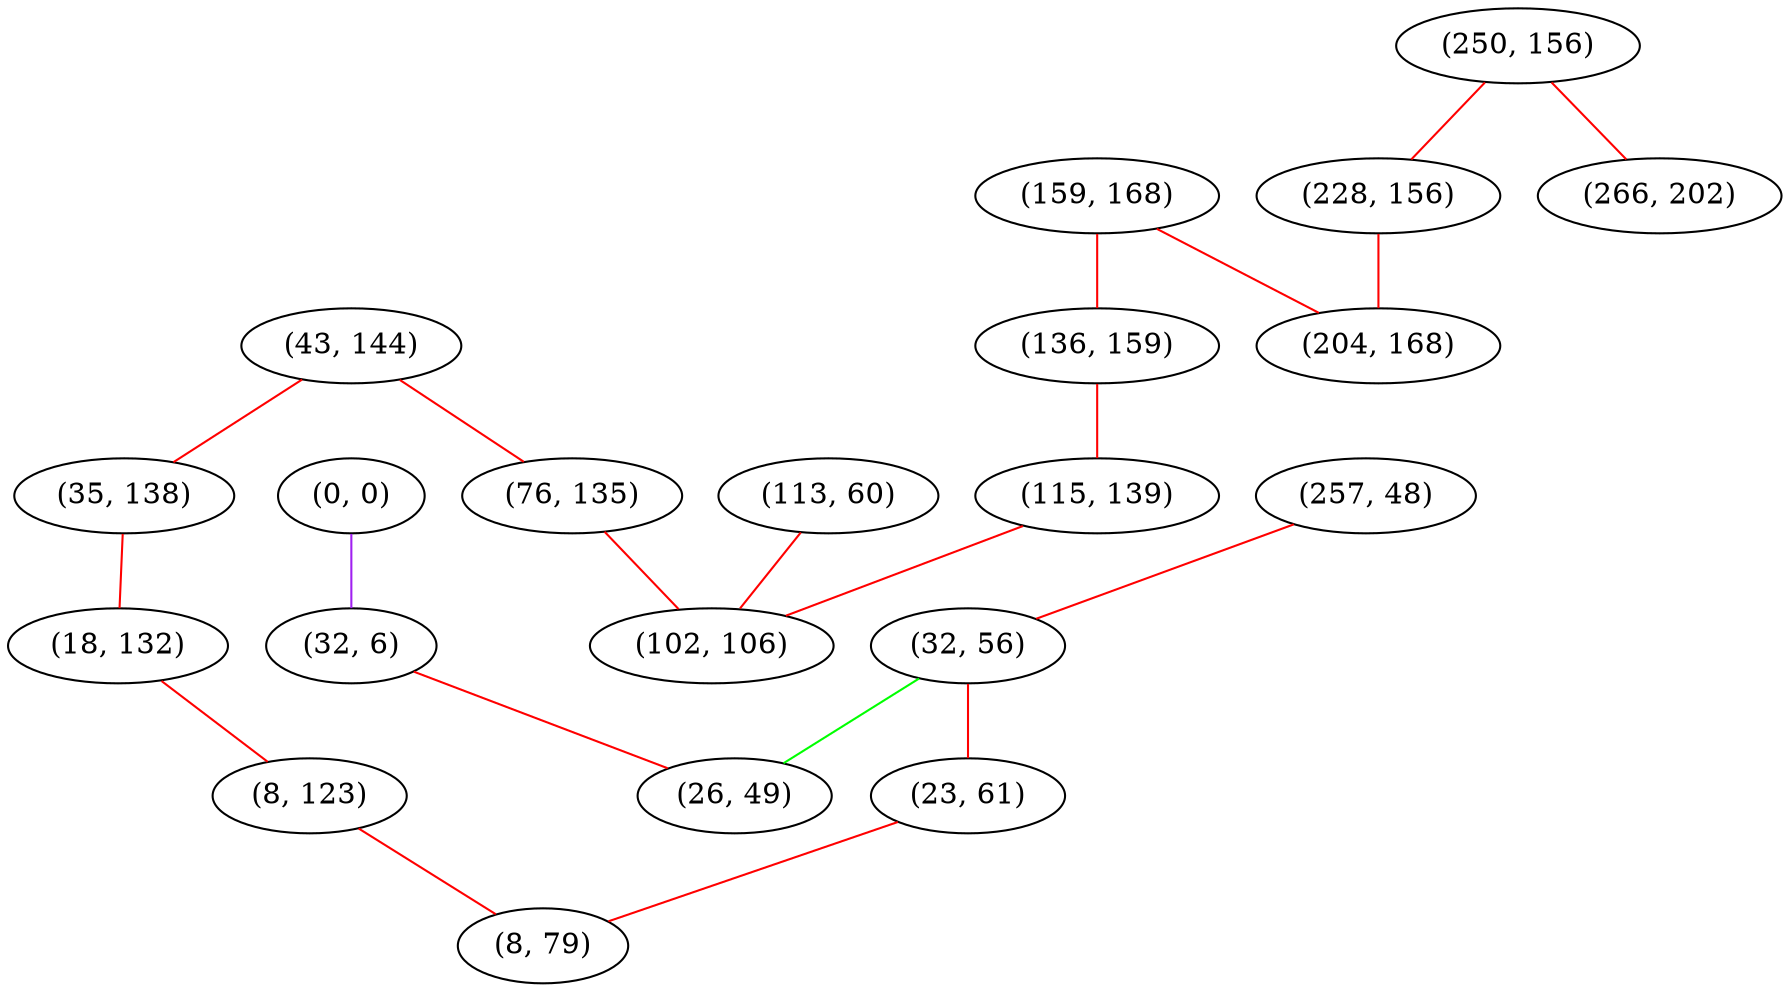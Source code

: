graph "" {
"(43, 144)";
"(257, 48)";
"(32, 56)";
"(159, 168)";
"(113, 60)";
"(250, 156)";
"(0, 0)";
"(35, 138)";
"(23, 61)";
"(18, 132)";
"(136, 159)";
"(115, 139)";
"(32, 6)";
"(228, 156)";
"(26, 49)";
"(266, 202)";
"(8, 123)";
"(204, 168)";
"(76, 135)";
"(8, 79)";
"(102, 106)";
"(43, 144)" -- "(35, 138)"  [color=red, key=0, weight=1];
"(43, 144)" -- "(76, 135)"  [color=red, key=0, weight=1];
"(257, 48)" -- "(32, 56)"  [color=red, key=0, weight=1];
"(32, 56)" -- "(23, 61)"  [color=red, key=0, weight=1];
"(32, 56)" -- "(26, 49)"  [color=green, key=0, weight=2];
"(159, 168)" -- "(136, 159)"  [color=red, key=0, weight=1];
"(159, 168)" -- "(204, 168)"  [color=red, key=0, weight=1];
"(113, 60)" -- "(102, 106)"  [color=red, key=0, weight=1];
"(250, 156)" -- "(228, 156)"  [color=red, key=0, weight=1];
"(250, 156)" -- "(266, 202)"  [color=red, key=0, weight=1];
"(0, 0)" -- "(32, 6)"  [color=purple, key=0, weight=4];
"(35, 138)" -- "(18, 132)"  [color=red, key=0, weight=1];
"(23, 61)" -- "(8, 79)"  [color=red, key=0, weight=1];
"(18, 132)" -- "(8, 123)"  [color=red, key=0, weight=1];
"(136, 159)" -- "(115, 139)"  [color=red, key=0, weight=1];
"(115, 139)" -- "(102, 106)"  [color=red, key=0, weight=1];
"(32, 6)" -- "(26, 49)"  [color=red, key=0, weight=1];
"(228, 156)" -- "(204, 168)"  [color=red, key=0, weight=1];
"(8, 123)" -- "(8, 79)"  [color=red, key=0, weight=1];
"(76, 135)" -- "(102, 106)"  [color=red, key=0, weight=1];
}
